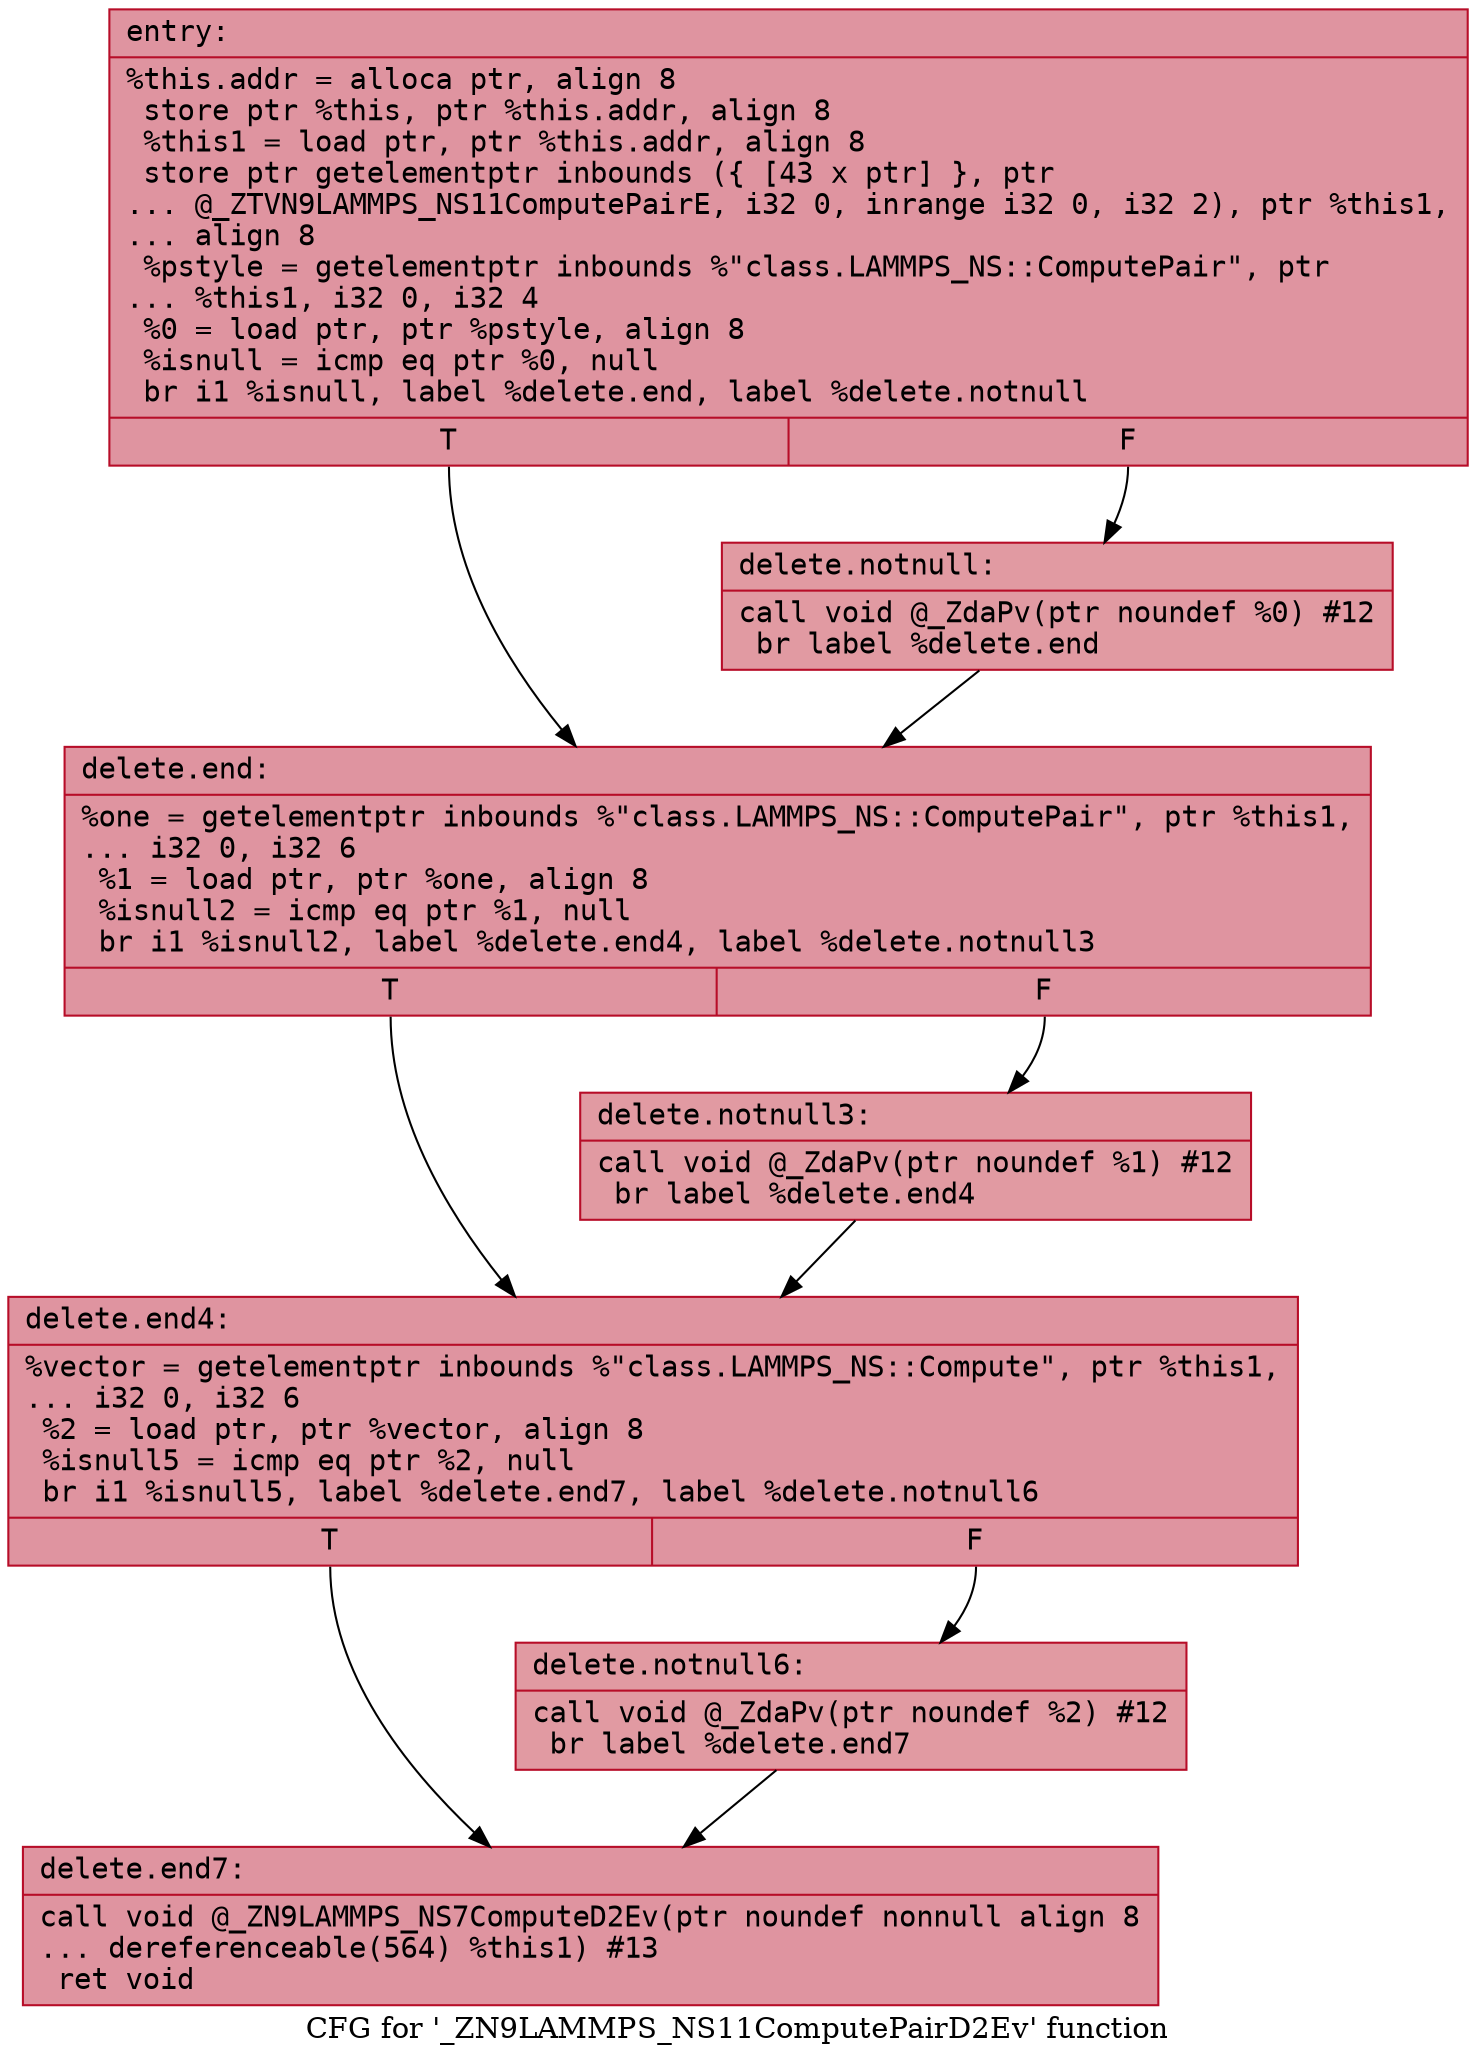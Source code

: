 digraph "CFG for '_ZN9LAMMPS_NS11ComputePairD2Ev' function" {
	label="CFG for '_ZN9LAMMPS_NS11ComputePairD2Ev' function";

	Node0x55b75d4a21a0 [shape=record,color="#b70d28ff", style=filled, fillcolor="#b70d2870" fontname="Courier",label="{entry:\l|  %this.addr = alloca ptr, align 8\l  store ptr %this, ptr %this.addr, align 8\l  %this1 = load ptr, ptr %this.addr, align 8\l  store ptr getelementptr inbounds (\{ [43 x ptr] \}, ptr\l... @_ZTVN9LAMMPS_NS11ComputePairE, i32 0, inrange i32 0, i32 2), ptr %this1,\l... align 8\l  %pstyle = getelementptr inbounds %\"class.LAMMPS_NS::ComputePair\", ptr\l... %this1, i32 0, i32 4\l  %0 = load ptr, ptr %pstyle, align 8\l  %isnull = icmp eq ptr %0, null\l  br i1 %isnull, label %delete.end, label %delete.notnull\l|{<s0>T|<s1>F}}"];
	Node0x55b75d4a21a0:s0 -> Node0x55b75d4a2520[tooltip="entry -> delete.end\nProbability 37.50%" ];
	Node0x55b75d4a21a0:s1 -> Node0x55b75d4a2570[tooltip="entry -> delete.notnull\nProbability 62.50%" ];
	Node0x55b75d4a2570 [shape=record,color="#b70d28ff", style=filled, fillcolor="#bb1b2c70" fontname="Courier",label="{delete.notnull:\l|  call void @_ZdaPv(ptr noundef %0) #12\l  br label %delete.end\l}"];
	Node0x55b75d4a2570 -> Node0x55b75d4a2520[tooltip="delete.notnull -> delete.end\nProbability 100.00%" ];
	Node0x55b75d4a2520 [shape=record,color="#b70d28ff", style=filled, fillcolor="#b70d2870" fontname="Courier",label="{delete.end:\l|  %one = getelementptr inbounds %\"class.LAMMPS_NS::ComputePair\", ptr %this1,\l... i32 0, i32 6\l  %1 = load ptr, ptr %one, align 8\l  %isnull2 = icmp eq ptr %1, null\l  br i1 %isnull2, label %delete.end4, label %delete.notnull3\l|{<s0>T|<s1>F}}"];
	Node0x55b75d4a2520:s0 -> Node0x55b75d4a2910[tooltip="delete.end -> delete.end4\nProbability 37.50%" ];
	Node0x55b75d4a2520:s1 -> Node0x55b75d4a2990[tooltip="delete.end -> delete.notnull3\nProbability 62.50%" ];
	Node0x55b75d4a2990 [shape=record,color="#b70d28ff", style=filled, fillcolor="#bb1b2c70" fontname="Courier",label="{delete.notnull3:\l|  call void @_ZdaPv(ptr noundef %1) #12\l  br label %delete.end4\l}"];
	Node0x55b75d4a2990 -> Node0x55b75d4a2910[tooltip="delete.notnull3 -> delete.end4\nProbability 100.00%" ];
	Node0x55b75d4a2910 [shape=record,color="#b70d28ff", style=filled, fillcolor="#b70d2870" fontname="Courier",label="{delete.end4:\l|  %vector = getelementptr inbounds %\"class.LAMMPS_NS::Compute\", ptr %this1,\l... i32 0, i32 6\l  %2 = load ptr, ptr %vector, align 8\l  %isnull5 = icmp eq ptr %2, null\l  br i1 %isnull5, label %delete.end7, label %delete.notnull6\l|{<s0>T|<s1>F}}"];
	Node0x55b75d4a2910:s0 -> Node0x55b75d4a2f30[tooltip="delete.end4 -> delete.end7\nProbability 37.50%" ];
	Node0x55b75d4a2910:s1 -> Node0x55b75d4a2f80[tooltip="delete.end4 -> delete.notnull6\nProbability 62.50%" ];
	Node0x55b75d4a2f80 [shape=record,color="#b70d28ff", style=filled, fillcolor="#bb1b2c70" fontname="Courier",label="{delete.notnull6:\l|  call void @_ZdaPv(ptr noundef %2) #12\l  br label %delete.end7\l}"];
	Node0x55b75d4a2f80 -> Node0x55b75d4a2f30[tooltip="delete.notnull6 -> delete.end7\nProbability 100.00%" ];
	Node0x55b75d4a2f30 [shape=record,color="#b70d28ff", style=filled, fillcolor="#b70d2870" fontname="Courier",label="{delete.end7:\l|  call void @_ZN9LAMMPS_NS7ComputeD2Ev(ptr noundef nonnull align 8\l... dereferenceable(564) %this1) #13\l  ret void\l}"];
}

